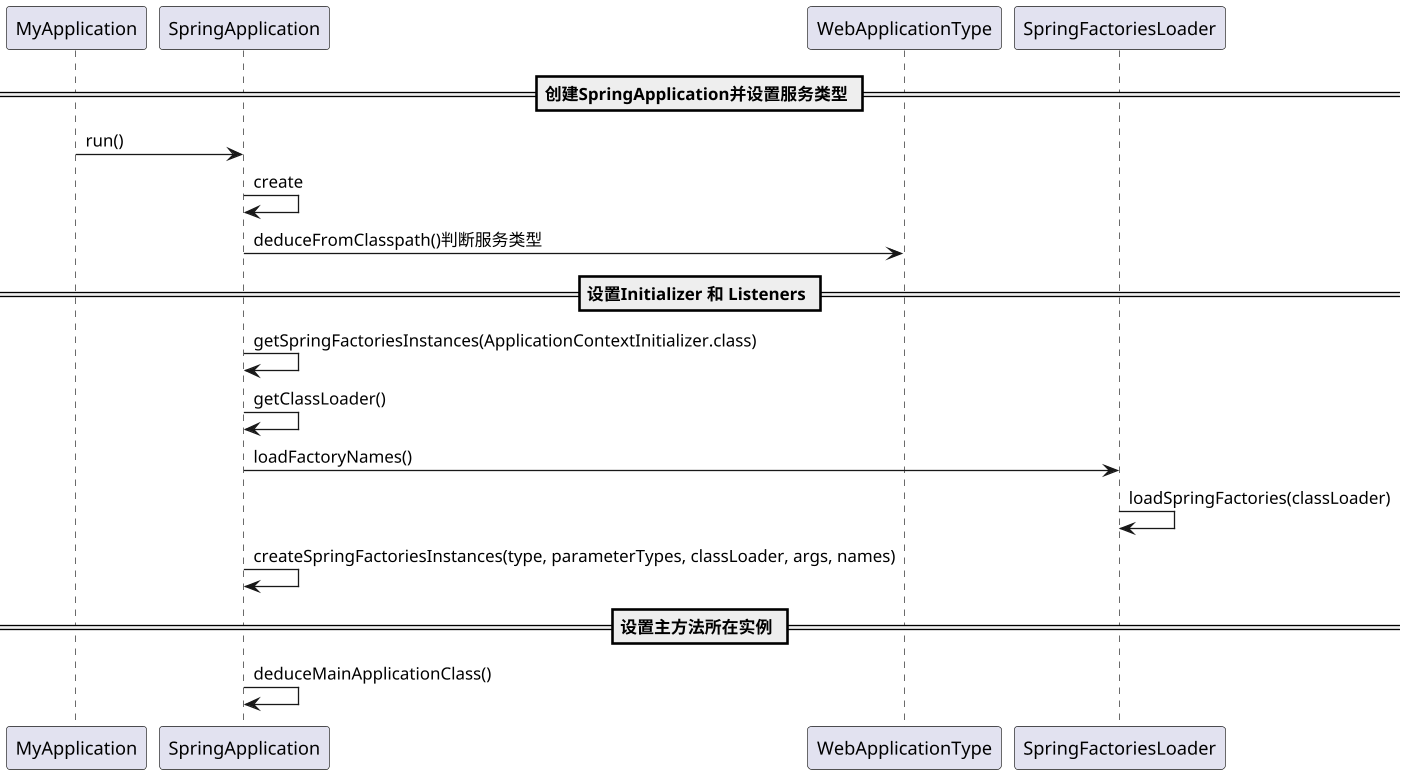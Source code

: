 @startuml
scale 1.3
== 创建SpringApplication并设置服务类型 ==
MyApplication -> SpringApplication: run()
SpringApplication -> SpringApplication: create
SpringApplication -> WebApplicationType:deduceFromClasspath()判断服务类型
== 设置Initializer 和 Listeners ==
SpringApplication -> SpringApplication: getSpringFactoriesInstances(ApplicationContextInitializer.class)
SpringApplication -> SpringApplication: getClassLoader()
SpringApplication -> SpringFactoriesLoader: loadFactoryNames()
SpringFactoriesLoader -> SpringFactoriesLoader: loadSpringFactories(classLoader)
SpringApplication ->SpringApplication:createSpringFactoriesInstances(type, parameterTypes, classLoader, args, names)
== 设置主方法所在实例 ==
SpringApplication->SpringApplication:deduceMainApplicationClass()
@enduml